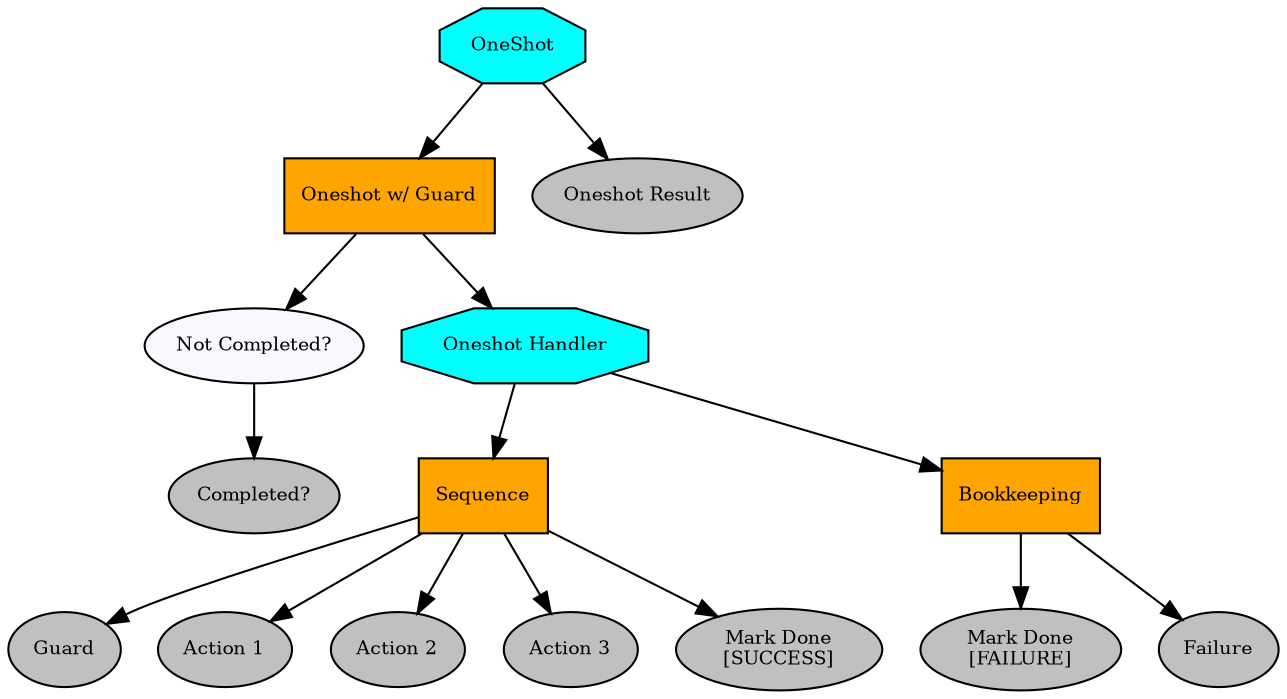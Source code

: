 digraph pastafarianism {
graph [fontname="times-roman"];
node [fontname="times-roman"];
edge [fontname="times-roman"];
OneShot [fillcolor=cyan, fontcolor=black, fontsize=9, label=OneShot, shape=octagon, style=filled];
"Oneshot w/ Guard" [fillcolor=orange, fontcolor=black, fontsize=9, label="Oneshot w/ Guard", shape=box, style=filled];
OneShot -> "Oneshot w/ Guard";
"Not Completed?" [fillcolor=ghostwhite, fontcolor=black, fontsize=9, label="Not Completed?", shape=ellipse, style=filled];
"Oneshot w/ Guard" -> "Not Completed?";
"Completed?" [fillcolor=gray, fontcolor=black, fontsize=9, label="Completed?", shape=ellipse, style=filled];
"Not Completed?" -> "Completed?";
"Oneshot Handler" [fillcolor=cyan, fontcolor=black, fontsize=9, label="Oneshot Handler", shape=octagon, style=filled];
"Oneshot w/ Guard" -> "Oneshot Handler";
Sequence [fillcolor=orange, fontcolor=black, fontsize=9, label=Sequence, shape=box, style=filled];
"Oneshot Handler" -> Sequence;
Guard [fillcolor=gray, fontcolor=black, fontsize=9, label=Guard, shape=ellipse, style=filled];
Sequence -> Guard;
"Action 1" [fillcolor=gray, fontcolor=black, fontsize=9, label="Action 1", shape=ellipse, style=filled];
Sequence -> "Action 1";
"Action 2" [fillcolor=gray, fontcolor=black, fontsize=9, label="Action 2", shape=ellipse, style=filled];
Sequence -> "Action 2";
"Action 3" [fillcolor=gray, fontcolor=black, fontsize=9, label="Action 3", shape=ellipse, style=filled];
Sequence -> "Action 3";
"Mark Done\n[SUCCESS]" [fillcolor=gray, fontcolor=black, fontsize=9, label="Mark Done\n[SUCCESS]", shape=ellipse, style=filled];
Sequence -> "Mark Done\n[SUCCESS]";
subgraph  {
label=children_of_Sequence;
rank=same;
Guard [fillcolor=gray, fontcolor=black, fontsize=9, label=Guard, shape=ellipse, style=filled];
"Action 1" [fillcolor=gray, fontcolor=black, fontsize=9, label="Action 1", shape=ellipse, style=filled];
"Action 2" [fillcolor=gray, fontcolor=black, fontsize=9, label="Action 2", shape=ellipse, style=filled];
"Action 3" [fillcolor=gray, fontcolor=black, fontsize=9, label="Action 3", shape=ellipse, style=filled];
"Mark Done\n[SUCCESS]" [fillcolor=gray, fontcolor=black, fontsize=9, label="Mark Done\n[SUCCESS]", shape=ellipse, style=filled];
}

Bookkeeping [fillcolor=orange, fontcolor=black, fontsize=9, label=Bookkeeping, shape=box, style=filled];
"Oneshot Handler" -> Bookkeeping;
"Mark Done\n[FAILURE]" [fillcolor=gray, fontcolor=black, fontsize=9, label="Mark Done\n[FAILURE]", shape=ellipse, style=filled];
Bookkeeping -> "Mark Done\n[FAILURE]";
Failure [fillcolor=gray, fontcolor=black, fontsize=9, label=Failure, shape=ellipse, style=filled];
Bookkeeping -> Failure;
subgraph  {
label=children_of_Bookkeeping;
rank=same;
"Mark Done\n[FAILURE]" [fillcolor=gray, fontcolor=black, fontsize=9, label="Mark Done\n[FAILURE]", shape=ellipse, style=filled];
Failure [fillcolor=gray, fontcolor=black, fontsize=9, label=Failure, shape=ellipse, style=filled];
}

subgraph  {
label="children_of_Oneshot Handler";
rank=same;
Sequence [fillcolor=orange, fontcolor=black, fontsize=9, label=Sequence, shape=box, style=filled];
Bookkeeping [fillcolor=orange, fontcolor=black, fontsize=9, label=Bookkeeping, shape=box, style=filled];
}

subgraph  {
label="children_of_Oneshot w/ Guard";
rank=same;
"Not Completed?" [fillcolor=ghostwhite, fontcolor=black, fontsize=9, label="Not Completed?", shape=ellipse, style=filled];
"Oneshot Handler" [fillcolor=cyan, fontcolor=black, fontsize=9, label="Oneshot Handler", shape=octagon, style=filled];
}

"Oneshot Result" [fillcolor=gray, fontcolor=black, fontsize=9, label="Oneshot Result", shape=ellipse, style=filled];
OneShot -> "Oneshot Result";
subgraph  {
label=children_of_OneShot;
rank=same;
"Oneshot w/ Guard" [fillcolor=orange, fontcolor=black, fontsize=9, label="Oneshot w/ Guard", shape=box, style=filled];
"Oneshot Result" [fillcolor=gray, fontcolor=black, fontsize=9, label="Oneshot Result", shape=ellipse, style=filled];
}

}
